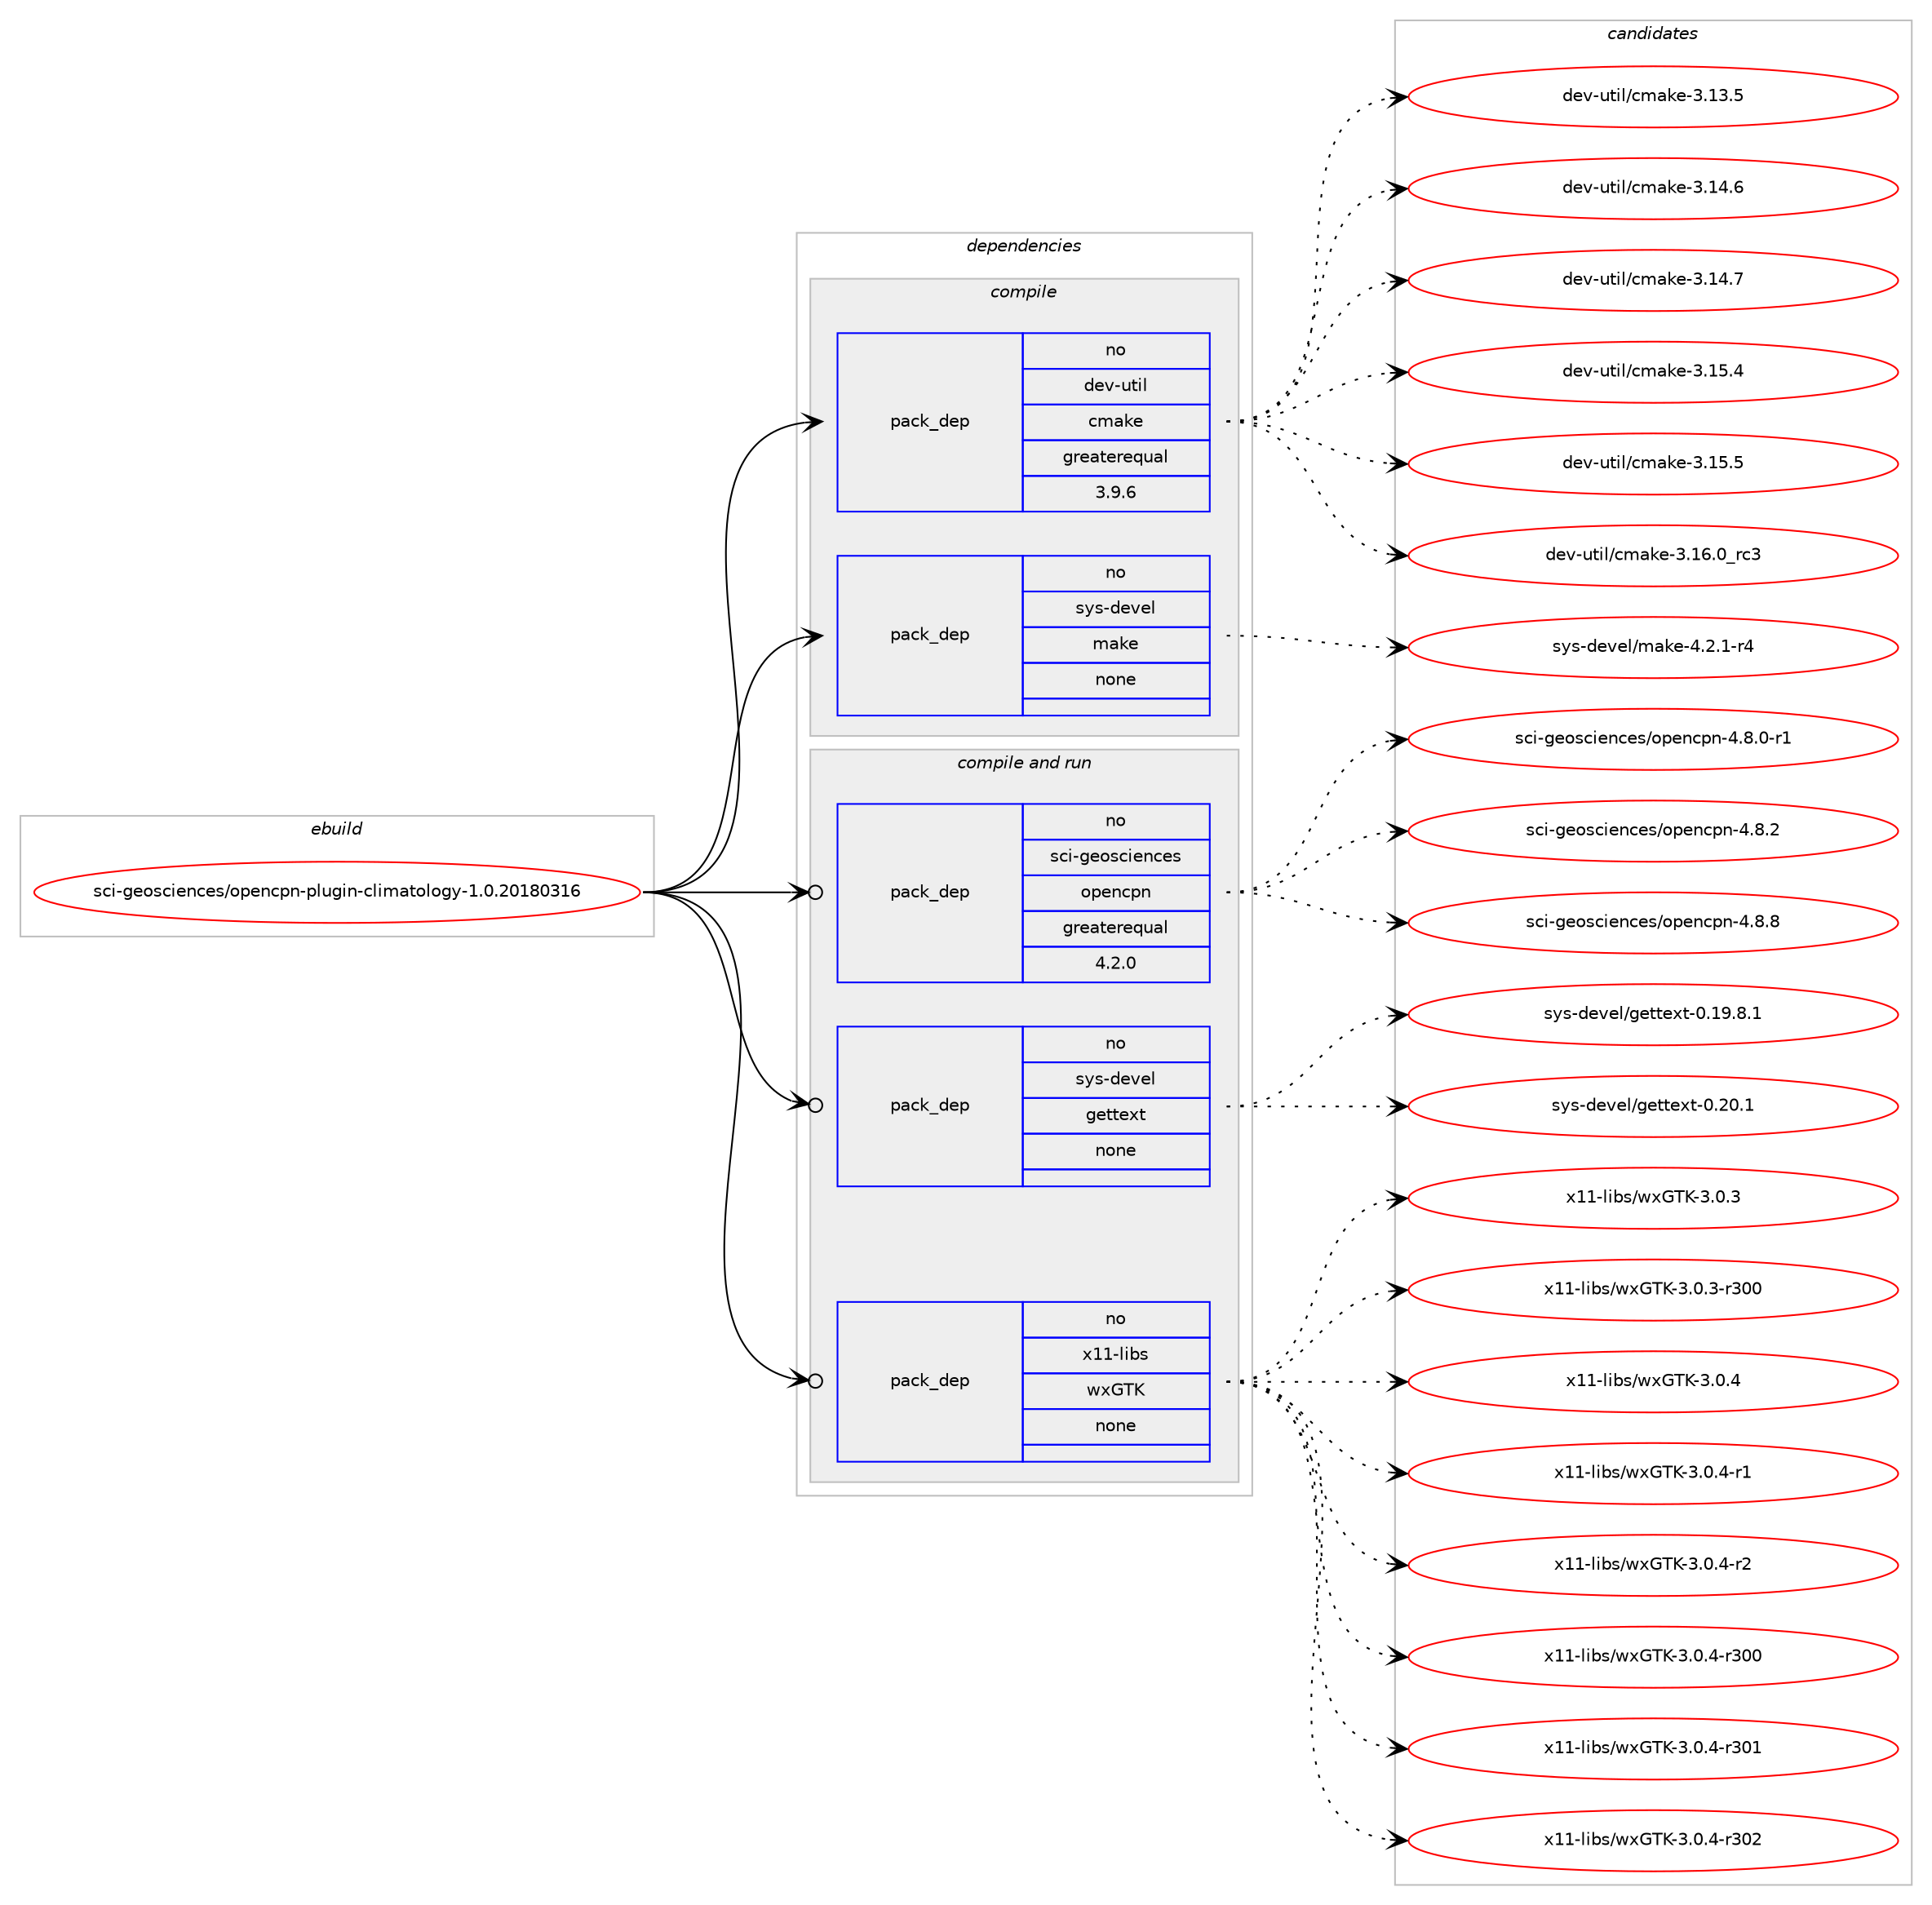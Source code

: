 digraph prolog {

# *************
# Graph options
# *************

newrank=true;
concentrate=true;
compound=true;
graph [rankdir=LR,fontname=Helvetica,fontsize=10,ranksep=1.5];#, ranksep=2.5, nodesep=0.2];
edge  [arrowhead=vee];
node  [fontname=Helvetica,fontsize=10];

# **********
# The ebuild
# **********

subgraph cluster_leftcol {
color=gray;
rank=same;
label=<<i>ebuild</i>>;
id [label="sci-geosciences/opencpn-plugin-climatology-1.0.20180316", color=red, width=4, href="../sci-geosciences/opencpn-plugin-climatology-1.0.20180316.svg"];
}

# ****************
# The dependencies
# ****************

subgraph cluster_midcol {
color=gray;
label=<<i>dependencies</i>>;
subgraph cluster_compile {
fillcolor="#eeeeee";
style=filled;
label=<<i>compile</i>>;
subgraph pack632064 {
dependency854643 [label=<<TABLE BORDER="0" CELLBORDER="1" CELLSPACING="0" CELLPADDING="4" WIDTH="220"><TR><TD ROWSPAN="6" CELLPADDING="30">pack_dep</TD></TR><TR><TD WIDTH="110">no</TD></TR><TR><TD>dev-util</TD></TR><TR><TD>cmake</TD></TR><TR><TD>greaterequal</TD></TR><TR><TD>3.9.6</TD></TR></TABLE>>, shape=none, color=blue];
}
id:e -> dependency854643:w [weight=20,style="solid",arrowhead="vee"];
subgraph pack632065 {
dependency854644 [label=<<TABLE BORDER="0" CELLBORDER="1" CELLSPACING="0" CELLPADDING="4" WIDTH="220"><TR><TD ROWSPAN="6" CELLPADDING="30">pack_dep</TD></TR><TR><TD WIDTH="110">no</TD></TR><TR><TD>sys-devel</TD></TR><TR><TD>make</TD></TR><TR><TD>none</TD></TR><TR><TD></TD></TR></TABLE>>, shape=none, color=blue];
}
id:e -> dependency854644:w [weight=20,style="solid",arrowhead="vee"];
}
subgraph cluster_compileandrun {
fillcolor="#eeeeee";
style=filled;
label=<<i>compile and run</i>>;
subgraph pack632066 {
dependency854645 [label=<<TABLE BORDER="0" CELLBORDER="1" CELLSPACING="0" CELLPADDING="4" WIDTH="220"><TR><TD ROWSPAN="6" CELLPADDING="30">pack_dep</TD></TR><TR><TD WIDTH="110">no</TD></TR><TR><TD>sci-geosciences</TD></TR><TR><TD>opencpn</TD></TR><TR><TD>greaterequal</TD></TR><TR><TD>4.2.0</TD></TR></TABLE>>, shape=none, color=blue];
}
id:e -> dependency854645:w [weight=20,style="solid",arrowhead="odotvee"];
subgraph pack632067 {
dependency854646 [label=<<TABLE BORDER="0" CELLBORDER="1" CELLSPACING="0" CELLPADDING="4" WIDTH="220"><TR><TD ROWSPAN="6" CELLPADDING="30">pack_dep</TD></TR><TR><TD WIDTH="110">no</TD></TR><TR><TD>sys-devel</TD></TR><TR><TD>gettext</TD></TR><TR><TD>none</TD></TR><TR><TD></TD></TR></TABLE>>, shape=none, color=blue];
}
id:e -> dependency854646:w [weight=20,style="solid",arrowhead="odotvee"];
subgraph pack632068 {
dependency854647 [label=<<TABLE BORDER="0" CELLBORDER="1" CELLSPACING="0" CELLPADDING="4" WIDTH="220"><TR><TD ROWSPAN="6" CELLPADDING="30">pack_dep</TD></TR><TR><TD WIDTH="110">no</TD></TR><TR><TD>x11-libs</TD></TR><TR><TD>wxGTK</TD></TR><TR><TD>none</TD></TR><TR><TD></TD></TR></TABLE>>, shape=none, color=blue];
}
id:e -> dependency854647:w [weight=20,style="solid",arrowhead="odotvee"];
}
subgraph cluster_run {
fillcolor="#eeeeee";
style=filled;
label=<<i>run</i>>;
}
}

# **************
# The candidates
# **************

subgraph cluster_choices {
rank=same;
color=gray;
label=<<i>candidates</i>>;

subgraph choice632064 {
color=black;
nodesep=1;
choice1001011184511711610510847991099710710145514649514653 [label="dev-util/cmake-3.13.5", color=red, width=4,href="../dev-util/cmake-3.13.5.svg"];
choice1001011184511711610510847991099710710145514649524654 [label="dev-util/cmake-3.14.6", color=red, width=4,href="../dev-util/cmake-3.14.6.svg"];
choice1001011184511711610510847991099710710145514649524655 [label="dev-util/cmake-3.14.7", color=red, width=4,href="../dev-util/cmake-3.14.7.svg"];
choice1001011184511711610510847991099710710145514649534652 [label="dev-util/cmake-3.15.4", color=red, width=4,href="../dev-util/cmake-3.15.4.svg"];
choice1001011184511711610510847991099710710145514649534653 [label="dev-util/cmake-3.15.5", color=red, width=4,href="../dev-util/cmake-3.15.5.svg"];
choice1001011184511711610510847991099710710145514649544648951149951 [label="dev-util/cmake-3.16.0_rc3", color=red, width=4,href="../dev-util/cmake-3.16.0_rc3.svg"];
dependency854643:e -> choice1001011184511711610510847991099710710145514649514653:w [style=dotted,weight="100"];
dependency854643:e -> choice1001011184511711610510847991099710710145514649524654:w [style=dotted,weight="100"];
dependency854643:e -> choice1001011184511711610510847991099710710145514649524655:w [style=dotted,weight="100"];
dependency854643:e -> choice1001011184511711610510847991099710710145514649534652:w [style=dotted,weight="100"];
dependency854643:e -> choice1001011184511711610510847991099710710145514649534653:w [style=dotted,weight="100"];
dependency854643:e -> choice1001011184511711610510847991099710710145514649544648951149951:w [style=dotted,weight="100"];
}
subgraph choice632065 {
color=black;
nodesep=1;
choice1151211154510010111810110847109971071014552465046494511452 [label="sys-devel/make-4.2.1-r4", color=red, width=4,href="../sys-devel/make-4.2.1-r4.svg"];
dependency854644:e -> choice1151211154510010111810110847109971071014552465046494511452:w [style=dotted,weight="100"];
}
subgraph choice632066 {
color=black;
nodesep=1;
choice1159910545103101111115991051011109910111547111112101110991121104552465646484511449 [label="sci-geosciences/opencpn-4.8.0-r1", color=red, width=4,href="../sci-geosciences/opencpn-4.8.0-r1.svg"];
choice115991054510310111111599105101110991011154711111210111099112110455246564650 [label="sci-geosciences/opencpn-4.8.2", color=red, width=4,href="../sci-geosciences/opencpn-4.8.2.svg"];
choice115991054510310111111599105101110991011154711111210111099112110455246564656 [label="sci-geosciences/opencpn-4.8.8", color=red, width=4,href="../sci-geosciences/opencpn-4.8.8.svg"];
dependency854645:e -> choice1159910545103101111115991051011109910111547111112101110991121104552465646484511449:w [style=dotted,weight="100"];
dependency854645:e -> choice115991054510310111111599105101110991011154711111210111099112110455246564650:w [style=dotted,weight="100"];
dependency854645:e -> choice115991054510310111111599105101110991011154711111210111099112110455246564656:w [style=dotted,weight="100"];
}
subgraph choice632067 {
color=black;
nodesep=1;
choice1151211154510010111810110847103101116116101120116454846495746564649 [label="sys-devel/gettext-0.19.8.1", color=red, width=4,href="../sys-devel/gettext-0.19.8.1.svg"];
choice115121115451001011181011084710310111611610112011645484650484649 [label="sys-devel/gettext-0.20.1", color=red, width=4,href="../sys-devel/gettext-0.20.1.svg"];
dependency854646:e -> choice1151211154510010111810110847103101116116101120116454846495746564649:w [style=dotted,weight="100"];
dependency854646:e -> choice115121115451001011181011084710310111611610112011645484650484649:w [style=dotted,weight="100"];
}
subgraph choice632068 {
color=black;
nodesep=1;
choice1204949451081059811547119120718475455146484651 [label="x11-libs/wxGTK-3.0.3", color=red, width=4,href="../x11-libs/wxGTK-3.0.3.svg"];
choice120494945108105981154711912071847545514648465145114514848 [label="x11-libs/wxGTK-3.0.3-r300", color=red, width=4,href="../x11-libs/wxGTK-3.0.3-r300.svg"];
choice1204949451081059811547119120718475455146484652 [label="x11-libs/wxGTK-3.0.4", color=red, width=4,href="../x11-libs/wxGTK-3.0.4.svg"];
choice12049494510810598115471191207184754551464846524511449 [label="x11-libs/wxGTK-3.0.4-r1", color=red, width=4,href="../x11-libs/wxGTK-3.0.4-r1.svg"];
choice12049494510810598115471191207184754551464846524511450 [label="x11-libs/wxGTK-3.0.4-r2", color=red, width=4,href="../x11-libs/wxGTK-3.0.4-r2.svg"];
choice120494945108105981154711912071847545514648465245114514848 [label="x11-libs/wxGTK-3.0.4-r300", color=red, width=4,href="../x11-libs/wxGTK-3.0.4-r300.svg"];
choice120494945108105981154711912071847545514648465245114514849 [label="x11-libs/wxGTK-3.0.4-r301", color=red, width=4,href="../x11-libs/wxGTK-3.0.4-r301.svg"];
choice120494945108105981154711912071847545514648465245114514850 [label="x11-libs/wxGTK-3.0.4-r302", color=red, width=4,href="../x11-libs/wxGTK-3.0.4-r302.svg"];
dependency854647:e -> choice1204949451081059811547119120718475455146484651:w [style=dotted,weight="100"];
dependency854647:e -> choice120494945108105981154711912071847545514648465145114514848:w [style=dotted,weight="100"];
dependency854647:e -> choice1204949451081059811547119120718475455146484652:w [style=dotted,weight="100"];
dependency854647:e -> choice12049494510810598115471191207184754551464846524511449:w [style=dotted,weight="100"];
dependency854647:e -> choice12049494510810598115471191207184754551464846524511450:w [style=dotted,weight="100"];
dependency854647:e -> choice120494945108105981154711912071847545514648465245114514848:w [style=dotted,weight="100"];
dependency854647:e -> choice120494945108105981154711912071847545514648465245114514849:w [style=dotted,weight="100"];
dependency854647:e -> choice120494945108105981154711912071847545514648465245114514850:w [style=dotted,weight="100"];
}
}

}
